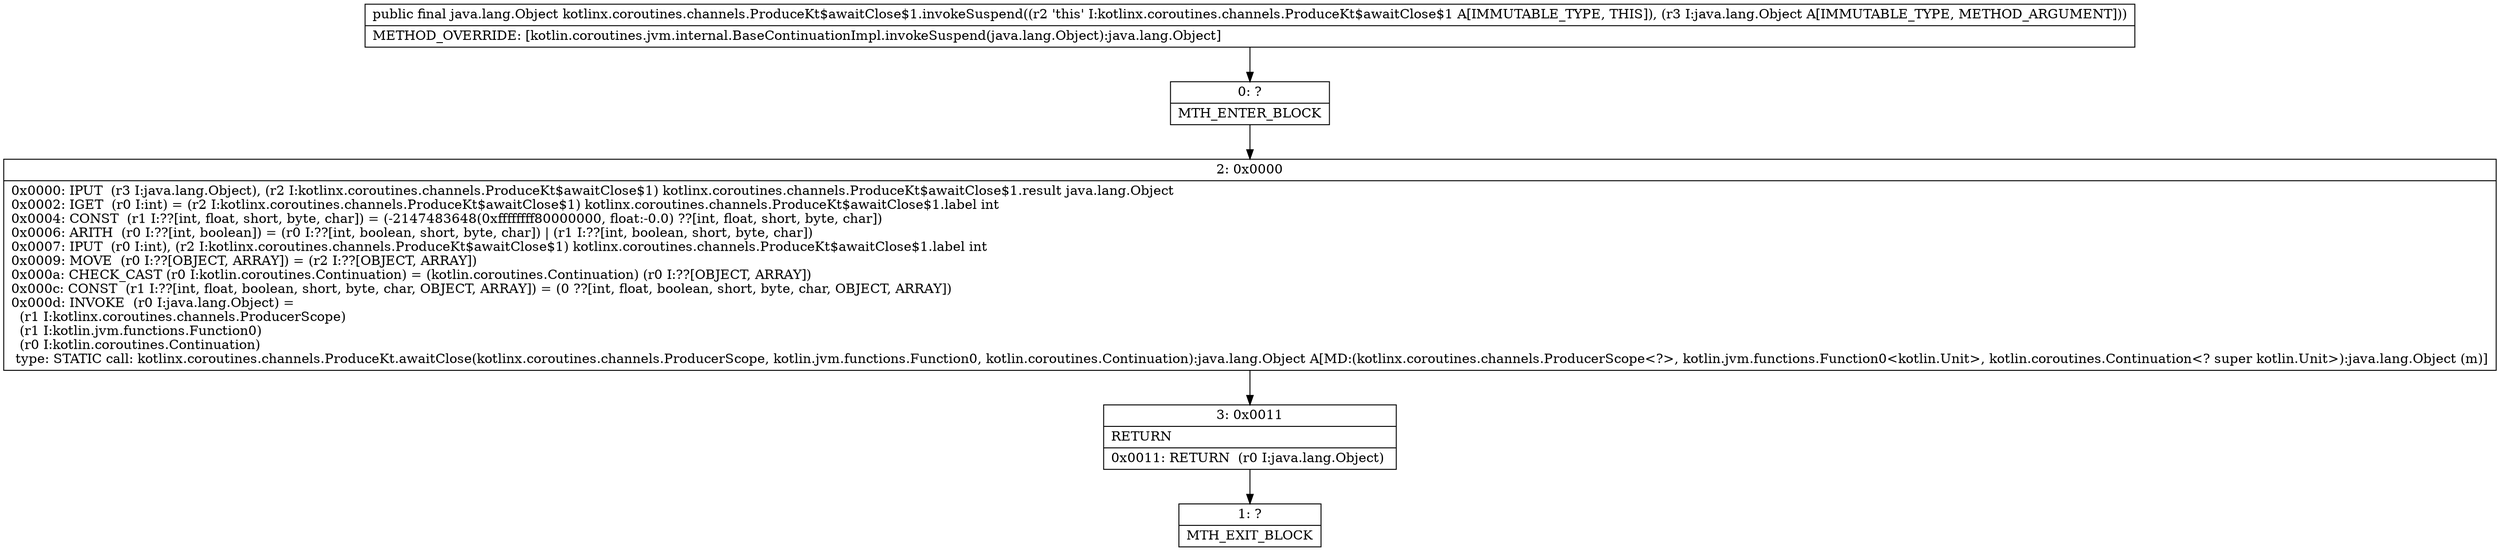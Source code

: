 digraph "CFG forkotlinx.coroutines.channels.ProduceKt$awaitClose$1.invokeSuspend(Ljava\/lang\/Object;)Ljava\/lang\/Object;" {
Node_0 [shape=record,label="{0\:\ ?|MTH_ENTER_BLOCK\l}"];
Node_2 [shape=record,label="{2\:\ 0x0000|0x0000: IPUT  (r3 I:java.lang.Object), (r2 I:kotlinx.coroutines.channels.ProduceKt$awaitClose$1) kotlinx.coroutines.channels.ProduceKt$awaitClose$1.result java.lang.Object \l0x0002: IGET  (r0 I:int) = (r2 I:kotlinx.coroutines.channels.ProduceKt$awaitClose$1) kotlinx.coroutines.channels.ProduceKt$awaitClose$1.label int \l0x0004: CONST  (r1 I:??[int, float, short, byte, char]) = (\-2147483648(0xffffffff80000000, float:\-0.0) ??[int, float, short, byte, char]) \l0x0006: ARITH  (r0 I:??[int, boolean]) = (r0 I:??[int, boolean, short, byte, char]) \| (r1 I:??[int, boolean, short, byte, char]) \l0x0007: IPUT  (r0 I:int), (r2 I:kotlinx.coroutines.channels.ProduceKt$awaitClose$1) kotlinx.coroutines.channels.ProduceKt$awaitClose$1.label int \l0x0009: MOVE  (r0 I:??[OBJECT, ARRAY]) = (r2 I:??[OBJECT, ARRAY]) \l0x000a: CHECK_CAST (r0 I:kotlin.coroutines.Continuation) = (kotlin.coroutines.Continuation) (r0 I:??[OBJECT, ARRAY]) \l0x000c: CONST  (r1 I:??[int, float, boolean, short, byte, char, OBJECT, ARRAY]) = (0 ??[int, float, boolean, short, byte, char, OBJECT, ARRAY]) \l0x000d: INVOKE  (r0 I:java.lang.Object) = \l  (r1 I:kotlinx.coroutines.channels.ProducerScope)\l  (r1 I:kotlin.jvm.functions.Function0)\l  (r0 I:kotlin.coroutines.Continuation)\l type: STATIC call: kotlinx.coroutines.channels.ProduceKt.awaitClose(kotlinx.coroutines.channels.ProducerScope, kotlin.jvm.functions.Function0, kotlin.coroutines.Continuation):java.lang.Object A[MD:(kotlinx.coroutines.channels.ProducerScope\<?\>, kotlin.jvm.functions.Function0\<kotlin.Unit\>, kotlin.coroutines.Continuation\<? super kotlin.Unit\>):java.lang.Object (m)]\l}"];
Node_3 [shape=record,label="{3\:\ 0x0011|RETURN\l|0x0011: RETURN  (r0 I:java.lang.Object) \l}"];
Node_1 [shape=record,label="{1\:\ ?|MTH_EXIT_BLOCK\l}"];
MethodNode[shape=record,label="{public final java.lang.Object kotlinx.coroutines.channels.ProduceKt$awaitClose$1.invokeSuspend((r2 'this' I:kotlinx.coroutines.channels.ProduceKt$awaitClose$1 A[IMMUTABLE_TYPE, THIS]), (r3 I:java.lang.Object A[IMMUTABLE_TYPE, METHOD_ARGUMENT]))  | METHOD_OVERRIDE: [kotlin.coroutines.jvm.internal.BaseContinuationImpl.invokeSuspend(java.lang.Object):java.lang.Object]\l}"];
MethodNode -> Node_0;Node_0 -> Node_2;
Node_2 -> Node_3;
Node_3 -> Node_1;
}

